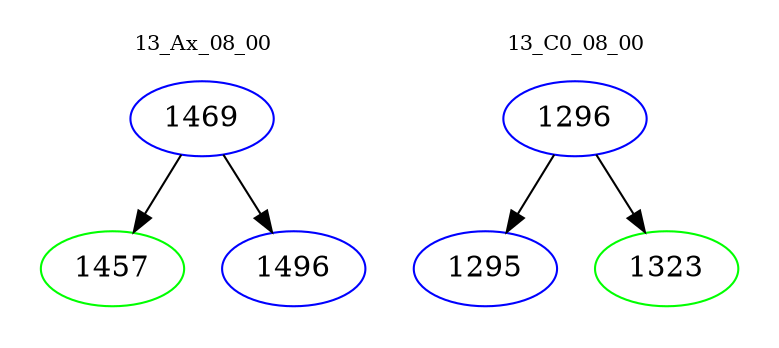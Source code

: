 digraph{
subgraph cluster_0 {
color = white
label = "13_Ax_08_00";
fontsize=10;
T0_1469 [label="1469", color="blue"]
T0_1469 -> T0_1457 [color="black"]
T0_1457 [label="1457", color="green"]
T0_1469 -> T0_1496 [color="black"]
T0_1496 [label="1496", color="blue"]
}
subgraph cluster_1 {
color = white
label = "13_C0_08_00";
fontsize=10;
T1_1296 [label="1296", color="blue"]
T1_1296 -> T1_1295 [color="black"]
T1_1295 [label="1295", color="blue"]
T1_1296 -> T1_1323 [color="black"]
T1_1323 [label="1323", color="green"]
}
}
